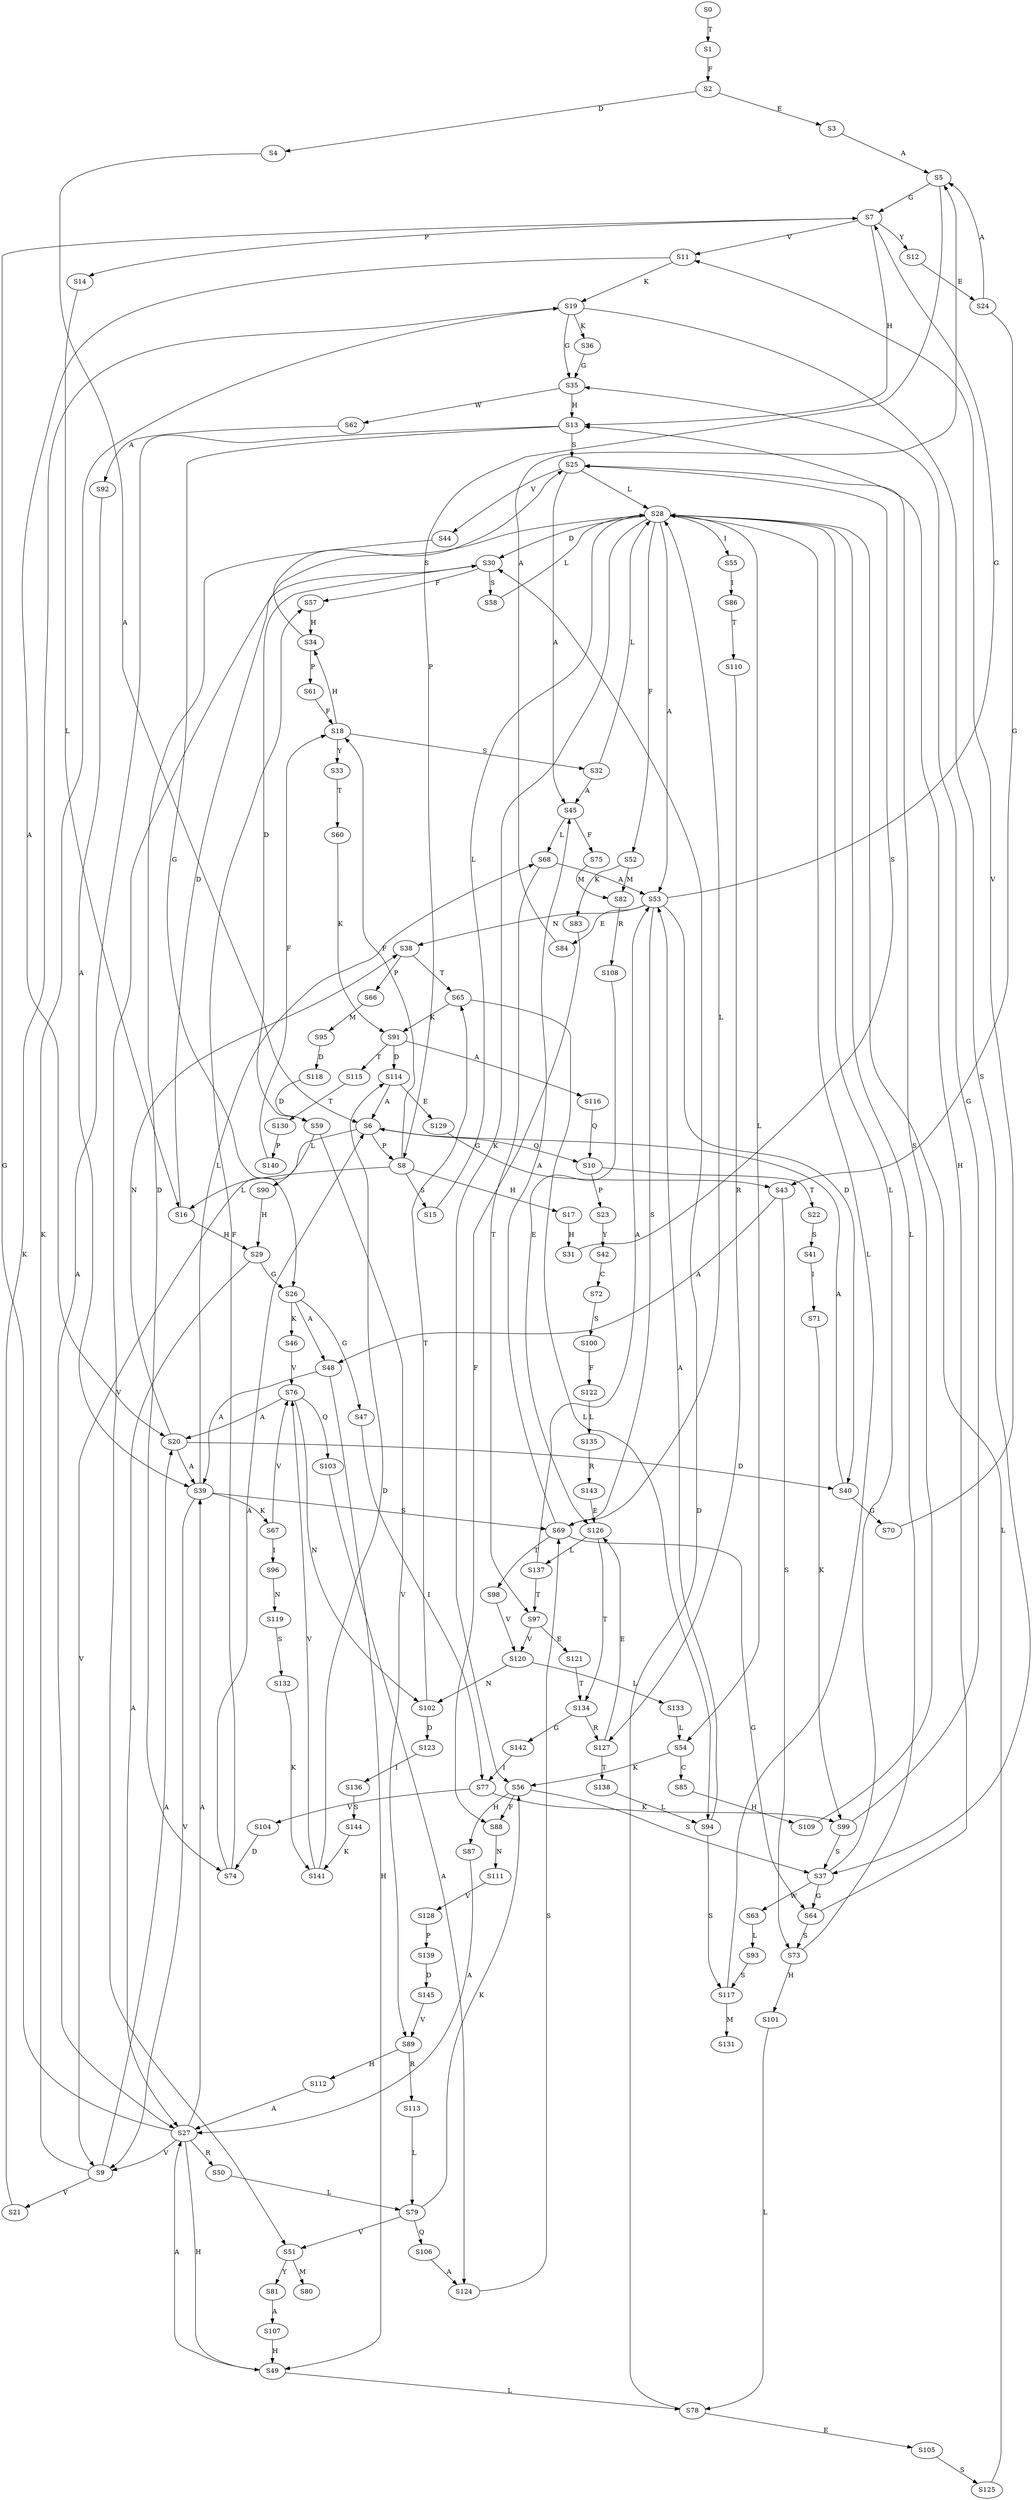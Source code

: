 strict digraph  {
	S0 -> S1 [ label = T ];
	S1 -> S2 [ label = F ];
	S2 -> S3 [ label = E ];
	S2 -> S4 [ label = D ];
	S3 -> S5 [ label = A ];
	S4 -> S6 [ label = A ];
	S5 -> S7 [ label = G ];
	S5 -> S8 [ label = P ];
	S6 -> S8 [ label = P ];
	S6 -> S9 [ label = V ];
	S6 -> S10 [ label = Q ];
	S7 -> S11 [ label = V ];
	S7 -> S12 [ label = Y ];
	S7 -> S13 [ label = H ];
	S7 -> S14 [ label = P ];
	S8 -> S15 [ label = S ];
	S8 -> S16 [ label = L ];
	S8 -> S17 [ label = H ];
	S8 -> S18 [ label = F ];
	S9 -> S19 [ label = K ];
	S9 -> S20 [ label = A ];
	S9 -> S21 [ label = V ];
	S10 -> S22 [ label = T ];
	S10 -> S23 [ label = P ];
	S11 -> S19 [ label = K ];
	S11 -> S20 [ label = A ];
	S12 -> S24 [ label = E ];
	S13 -> S25 [ label = S ];
	S13 -> S26 [ label = G ];
	S13 -> S27 [ label = A ];
	S14 -> S16 [ label = L ];
	S15 -> S28 [ label = L ];
	S16 -> S29 [ label = H ];
	S16 -> S30 [ label = D ];
	S17 -> S31 [ label = H ];
	S18 -> S32 [ label = S ];
	S18 -> S33 [ label = Y ];
	S18 -> S34 [ label = H ];
	S19 -> S35 [ label = G ];
	S19 -> S36 [ label = K ];
	S19 -> S37 [ label = S ];
	S20 -> S38 [ label = N ];
	S20 -> S39 [ label = A ];
	S20 -> S40 [ label = D ];
	S21 -> S19 [ label = K ];
	S22 -> S41 [ label = S ];
	S23 -> S42 [ label = Y ];
	S24 -> S43 [ label = G ];
	S24 -> S5 [ label = A ];
	S25 -> S28 [ label = L ];
	S25 -> S44 [ label = V ];
	S25 -> S45 [ label = A ];
	S26 -> S46 [ label = K ];
	S26 -> S47 [ label = G ];
	S26 -> S48 [ label = A ];
	S27 -> S7 [ label = G ];
	S27 -> S9 [ label = V ];
	S27 -> S49 [ label = H ];
	S27 -> S39 [ label = A ];
	S27 -> S50 [ label = R ];
	S28 -> S51 [ label = V ];
	S28 -> S52 [ label = F ];
	S28 -> S30 [ label = D ];
	S28 -> S53 [ label = A ];
	S28 -> S54 [ label = L ];
	S28 -> S55 [ label = I ];
	S28 -> S56 [ label = K ];
	S29 -> S27 [ label = A ];
	S29 -> S26 [ label = G ];
	S30 -> S57 [ label = F ];
	S30 -> S58 [ label = S ];
	S30 -> S59 [ label = D ];
	S31 -> S25 [ label = S ];
	S32 -> S28 [ label = L ];
	S32 -> S45 [ label = A ];
	S33 -> S60 [ label = T ];
	S34 -> S61 [ label = P ];
	S34 -> S25 [ label = S ];
	S35 -> S62 [ label = W ];
	S35 -> S13 [ label = H ];
	S36 -> S35 [ label = G ];
	S37 -> S63 [ label = W ];
	S37 -> S64 [ label = G ];
	S37 -> S28 [ label = L ];
	S38 -> S65 [ label = T ];
	S38 -> S66 [ label = P ];
	S39 -> S67 [ label = K ];
	S39 -> S68 [ label = L ];
	S39 -> S69 [ label = S ];
	S39 -> S9 [ label = V ];
	S40 -> S6 [ label = A ];
	S40 -> S70 [ label = G ];
	S41 -> S71 [ label = I ];
	S42 -> S72 [ label = C ];
	S43 -> S48 [ label = A ];
	S43 -> S73 [ label = S ];
	S44 -> S74 [ label = D ];
	S45 -> S75 [ label = F ];
	S45 -> S68 [ label = L ];
	S46 -> S76 [ label = V ];
	S47 -> S77 [ label = I ];
	S48 -> S49 [ label = H ];
	S48 -> S39 [ label = A ];
	S49 -> S27 [ label = A ];
	S49 -> S78 [ label = L ];
	S50 -> S79 [ label = L ];
	S51 -> S80 [ label = M ];
	S51 -> S81 [ label = Y ];
	S52 -> S82 [ label = M ];
	S52 -> S83 [ label = K ];
	S53 -> S84 [ label = E ];
	S53 -> S40 [ label = D ];
	S53 -> S38 [ label = N ];
	S53 -> S69 [ label = S ];
	S53 -> S7 [ label = G ];
	S54 -> S56 [ label = K ];
	S54 -> S85 [ label = C ];
	S55 -> S86 [ label = I ];
	S56 -> S87 [ label = H ];
	S56 -> S88 [ label = F ];
	S56 -> S37 [ label = S ];
	S57 -> S34 [ label = H ];
	S58 -> S28 [ label = L ];
	S59 -> S89 [ label = V ];
	S59 -> S90 [ label = L ];
	S60 -> S91 [ label = K ];
	S61 -> S18 [ label = F ];
	S62 -> S92 [ label = A ];
	S63 -> S93 [ label = L ];
	S64 -> S13 [ label = H ];
	S64 -> S73 [ label = S ];
	S65 -> S91 [ label = K ];
	S65 -> S94 [ label = L ];
	S66 -> S95 [ label = M ];
	S67 -> S76 [ label = V ];
	S67 -> S96 [ label = I ];
	S68 -> S97 [ label = T ];
	S68 -> S53 [ label = A ];
	S69 -> S64 [ label = G ];
	S69 -> S28 [ label = L ];
	S69 -> S45 [ label = A ];
	S69 -> S98 [ label = T ];
	S70 -> S11 [ label = V ];
	S71 -> S99 [ label = K ];
	S72 -> S100 [ label = S ];
	S73 -> S28 [ label = L ];
	S73 -> S101 [ label = H ];
	S74 -> S57 [ label = F ];
	S74 -> S6 [ label = A ];
	S75 -> S82 [ label = M ];
	S76 -> S102 [ label = N ];
	S76 -> S103 [ label = Q ];
	S76 -> S20 [ label = A ];
	S77 -> S99 [ label = K ];
	S77 -> S104 [ label = V ];
	S78 -> S30 [ label = D ];
	S78 -> S105 [ label = E ];
	S79 -> S56 [ label = K ];
	S79 -> S106 [ label = Q ];
	S79 -> S51 [ label = V ];
	S81 -> S107 [ label = A ];
	S82 -> S108 [ label = R ];
	S83 -> S88 [ label = F ];
	S84 -> S5 [ label = A ];
	S85 -> S109 [ label = H ];
	S86 -> S110 [ label = T ];
	S87 -> S27 [ label = A ];
	S88 -> S111 [ label = N ];
	S89 -> S112 [ label = H ];
	S89 -> S113 [ label = R ];
	S90 -> S29 [ label = H ];
	S91 -> S114 [ label = D ];
	S91 -> S115 [ label = T ];
	S91 -> S116 [ label = A ];
	S92 -> S39 [ label = A ];
	S93 -> S117 [ label = S ];
	S94 -> S53 [ label = A ];
	S94 -> S117 [ label = S ];
	S95 -> S118 [ label = D ];
	S96 -> S119 [ label = N ];
	S97 -> S120 [ label = V ];
	S97 -> S121 [ label = E ];
	S98 -> S120 [ label = V ];
	S99 -> S35 [ label = G ];
	S99 -> S37 [ label = S ];
	S100 -> S122 [ label = F ];
	S101 -> S78 [ label = L ];
	S102 -> S65 [ label = T ];
	S102 -> S123 [ label = D ];
	S103 -> S124 [ label = A ];
	S104 -> S74 [ label = D ];
	S105 -> S125 [ label = S ];
	S106 -> S124 [ label = A ];
	S107 -> S49 [ label = H ];
	S108 -> S126 [ label = E ];
	S109 -> S25 [ label = S ];
	S110 -> S127 [ label = R ];
	S111 -> S128 [ label = V ];
	S112 -> S27 [ label = A ];
	S113 -> S79 [ label = L ];
	S114 -> S6 [ label = A ];
	S114 -> S129 [ label = E ];
	S115 -> S130 [ label = T ];
	S116 -> S10 [ label = Q ];
	S117 -> S131 [ label = M ];
	S117 -> S28 [ label = L ];
	S118 -> S59 [ label = D ];
	S119 -> S132 [ label = S ];
	S120 -> S133 [ label = L ];
	S120 -> S102 [ label = N ];
	S121 -> S134 [ label = T ];
	S122 -> S135 [ label = L ];
	S123 -> S136 [ label = I ];
	S124 -> S69 [ label = S ];
	S125 -> S28 [ label = L ];
	S126 -> S137 [ label = L ];
	S126 -> S134 [ label = T ];
	S127 -> S138 [ label = T ];
	S127 -> S126 [ label = E ];
	S128 -> S139 [ label = P ];
	S129 -> S43 [ label = G ];
	S130 -> S140 [ label = P ];
	S132 -> S141 [ label = K ];
	S133 -> S54 [ label = L ];
	S134 -> S127 [ label = R ];
	S134 -> S142 [ label = G ];
	S135 -> S143 [ label = R ];
	S136 -> S144 [ label = S ];
	S137 -> S53 [ label = A ];
	S137 -> S97 [ label = T ];
	S138 -> S94 [ label = L ];
	S139 -> S145 [ label = D ];
	S140 -> S18 [ label = F ];
	S141 -> S114 [ label = D ];
	S141 -> S76 [ label = V ];
	S142 -> S77 [ label = I ];
	S143 -> S126 [ label = E ];
	S144 -> S141 [ label = K ];
	S145 -> S89 [ label = V ];
}
